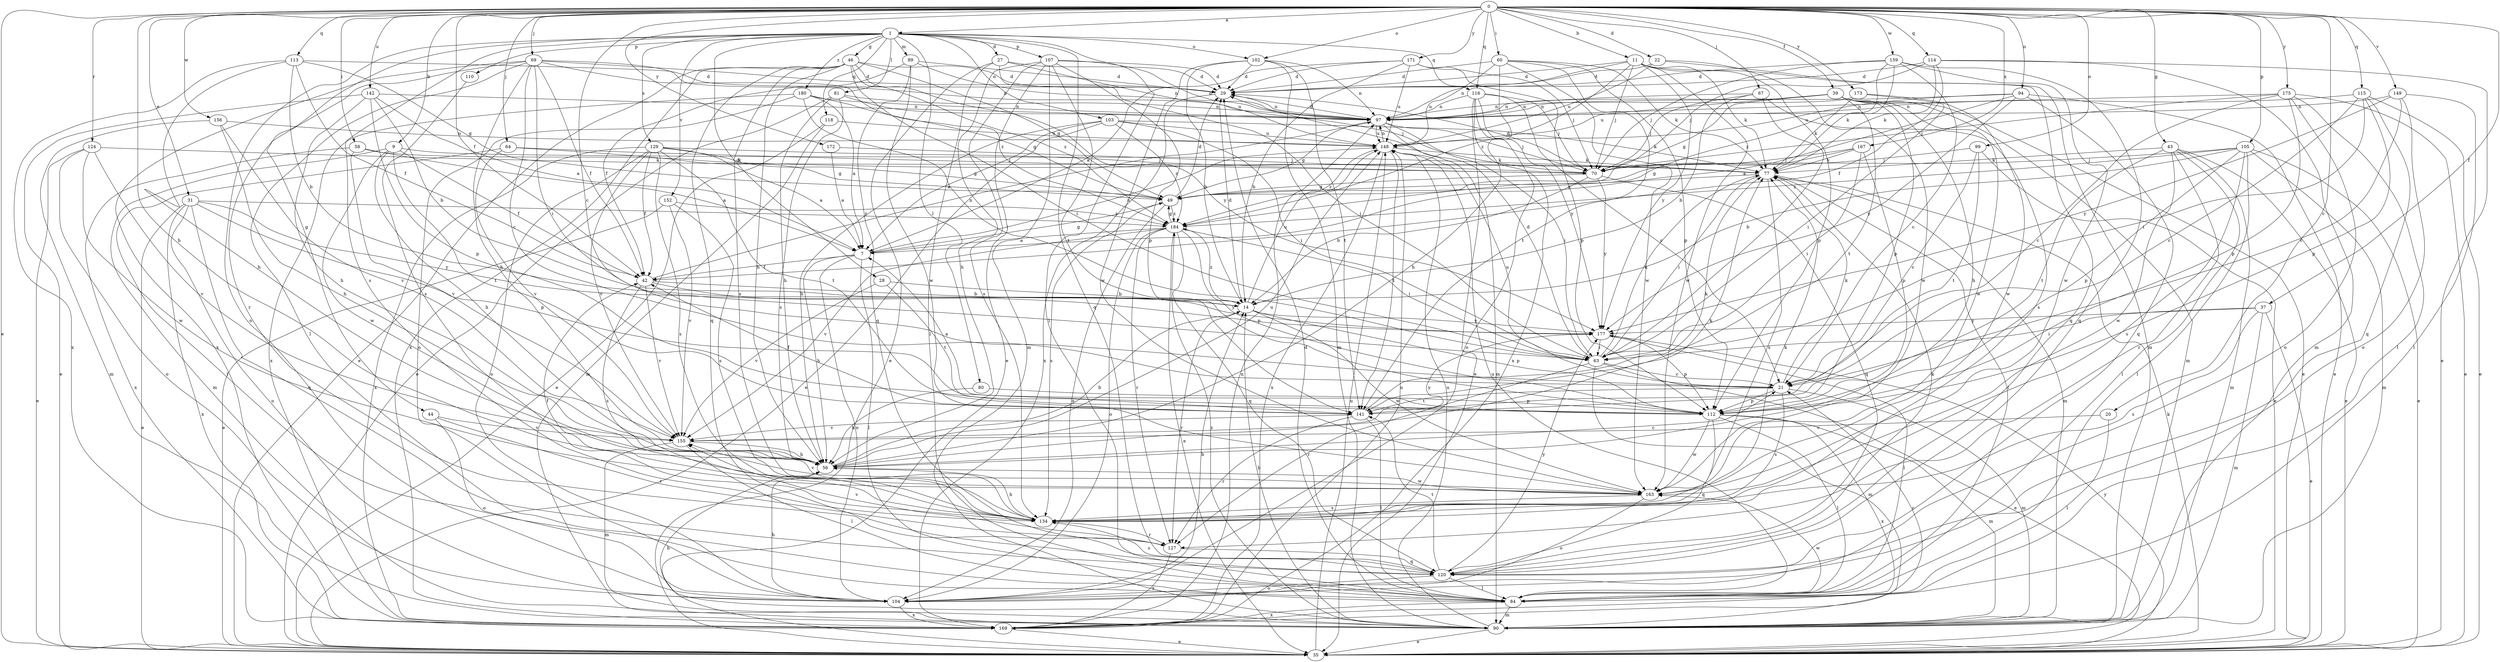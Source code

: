 strict digraph  {
0;
1;
7;
9;
11;
14;
20;
21;
22;
27;
28;
29;
31;
35;
37;
39;
42;
43;
44;
46;
49;
56;
58;
60;
63;
64;
67;
69;
70;
77;
80;
81;
84;
89;
90;
94;
97;
99;
102;
103;
104;
105;
107;
110;
112;
113;
114;
115;
116;
118;
120;
124;
127;
129;
134;
141;
142;
148;
149;
152;
155;
156;
159;
163;
167;
169;
171;
172;
173;
175;
177;
180;
184;
0 -> 1  [label=a];
0 -> 9  [label=b];
0 -> 11  [label=b];
0 -> 20  [label=c];
0 -> 21  [label=c];
0 -> 22  [label=d];
0 -> 31  [label=e];
0 -> 35  [label=e];
0 -> 37  [label=f];
0 -> 39  [label=f];
0 -> 42  [label=f];
0 -> 43  [label=g];
0 -> 56  [label=h];
0 -> 58  [label=i];
0 -> 60  [label=i];
0 -> 64  [label=j];
0 -> 67  [label=j];
0 -> 69  [label=j];
0 -> 94  [label=n];
0 -> 99  [label=o];
0 -> 102  [label=o];
0 -> 105  [label=p];
0 -> 113  [label=q];
0 -> 114  [label=q];
0 -> 115  [label=q];
0 -> 116  [label=q];
0 -> 124  [label=r];
0 -> 142  [label=u];
0 -> 149  [label=v];
0 -> 156  [label=w];
0 -> 159  [label=w];
0 -> 167  [label=x];
0 -> 171  [label=y];
0 -> 172  [label=y];
0 -> 173  [label=y];
0 -> 175  [label=y];
1 -> 27  [label=d];
1 -> 28  [label=d];
1 -> 44  [label=g];
1 -> 46  [label=g];
1 -> 80  [label=l];
1 -> 81  [label=l];
1 -> 84  [label=l];
1 -> 89  [label=m];
1 -> 102  [label=o];
1 -> 103  [label=o];
1 -> 104  [label=o];
1 -> 107  [label=p];
1 -> 110  [label=p];
1 -> 116  [label=q];
1 -> 118  [label=q];
1 -> 120  [label=q];
1 -> 129  [label=s];
1 -> 134  [label=s];
1 -> 152  [label=v];
1 -> 180  [label=z];
7 -> 42  [label=f];
7 -> 49  [label=g];
7 -> 56  [label=h];
7 -> 84  [label=l];
7 -> 104  [label=o];
7 -> 148  [label=u];
9 -> 42  [label=f];
9 -> 56  [label=h];
9 -> 77  [label=k];
9 -> 90  [label=m];
9 -> 141  [label=t];
9 -> 163  [label=w];
11 -> 29  [label=d];
11 -> 70  [label=j];
11 -> 77  [label=k];
11 -> 97  [label=n];
11 -> 112  [label=p];
11 -> 120  [label=q];
11 -> 163  [label=w];
11 -> 177  [label=y];
11 -> 184  [label=z];
14 -> 29  [label=d];
14 -> 112  [label=p];
14 -> 127  [label=r];
14 -> 148  [label=u];
14 -> 163  [label=w];
14 -> 177  [label=y];
14 -> 184  [label=z];
20 -> 84  [label=l];
20 -> 155  [label=v];
21 -> 77  [label=k];
21 -> 90  [label=m];
21 -> 112  [label=p];
21 -> 134  [label=s];
21 -> 141  [label=t];
21 -> 148  [label=u];
22 -> 29  [label=d];
22 -> 90  [label=m];
22 -> 148  [label=u];
22 -> 163  [label=w];
27 -> 29  [label=d];
27 -> 35  [label=e];
27 -> 63  [label=i];
27 -> 84  [label=l];
27 -> 148  [label=u];
28 -> 14  [label=b];
28 -> 141  [label=t];
28 -> 155  [label=v];
29 -> 97  [label=n];
29 -> 169  [label=x];
31 -> 35  [label=e];
31 -> 104  [label=o];
31 -> 112  [label=p];
31 -> 120  [label=q];
31 -> 169  [label=x];
31 -> 177  [label=y];
31 -> 184  [label=z];
35 -> 77  [label=k];
35 -> 148  [label=u];
35 -> 177  [label=y];
37 -> 35  [label=e];
37 -> 63  [label=i];
37 -> 90  [label=m];
37 -> 134  [label=s];
37 -> 177  [label=y];
39 -> 35  [label=e];
39 -> 49  [label=g];
39 -> 56  [label=h];
39 -> 90  [label=m];
39 -> 97  [label=n];
39 -> 112  [label=p];
39 -> 141  [label=t];
39 -> 148  [label=u];
39 -> 163  [label=w];
42 -> 14  [label=b];
42 -> 97  [label=n];
42 -> 134  [label=s];
42 -> 155  [label=v];
42 -> 177  [label=y];
43 -> 35  [label=e];
43 -> 77  [label=k];
43 -> 84  [label=l];
43 -> 90  [label=m];
43 -> 127  [label=r];
43 -> 141  [label=t];
43 -> 163  [label=w];
44 -> 104  [label=o];
44 -> 127  [label=r];
44 -> 155  [label=v];
46 -> 29  [label=d];
46 -> 35  [label=e];
46 -> 49  [label=g];
46 -> 56  [label=h];
46 -> 63  [label=i];
46 -> 120  [label=q];
46 -> 134  [label=s];
46 -> 169  [label=x];
46 -> 177  [label=y];
46 -> 184  [label=z];
49 -> 29  [label=d];
49 -> 104  [label=o];
49 -> 134  [label=s];
49 -> 184  [label=z];
56 -> 14  [label=b];
56 -> 21  [label=c];
56 -> 77  [label=k];
56 -> 148  [label=u];
56 -> 163  [label=w];
58 -> 7  [label=a];
58 -> 77  [label=k];
58 -> 155  [label=v];
58 -> 169  [label=x];
60 -> 29  [label=d];
60 -> 56  [label=h];
60 -> 77  [label=k];
60 -> 112  [label=p];
60 -> 141  [label=t];
60 -> 148  [label=u];
60 -> 163  [label=w];
63 -> 21  [label=c];
63 -> 29  [label=d];
63 -> 35  [label=e];
63 -> 77  [label=k];
63 -> 90  [label=m];
63 -> 127  [label=r];
64 -> 49  [label=g];
64 -> 70  [label=j];
64 -> 84  [label=l];
64 -> 155  [label=v];
67 -> 14  [label=b];
67 -> 63  [label=i];
67 -> 70  [label=j];
67 -> 97  [label=n];
67 -> 134  [label=s];
69 -> 21  [label=c];
69 -> 29  [label=d];
69 -> 42  [label=f];
69 -> 56  [label=h];
69 -> 63  [label=i];
69 -> 84  [label=l];
69 -> 97  [label=n];
69 -> 127  [label=r];
69 -> 169  [label=x];
69 -> 184  [label=z];
70 -> 14  [label=b];
70 -> 29  [label=d];
70 -> 49  [label=g];
70 -> 120  [label=q];
70 -> 177  [label=y];
77 -> 49  [label=g];
77 -> 63  [label=i];
77 -> 84  [label=l];
77 -> 90  [label=m];
77 -> 134  [label=s];
80 -> 56  [label=h];
80 -> 112  [label=p];
81 -> 35  [label=e];
81 -> 56  [label=h];
81 -> 70  [label=j];
81 -> 97  [label=n];
81 -> 134  [label=s];
84 -> 29  [label=d];
84 -> 90  [label=m];
84 -> 148  [label=u];
84 -> 163  [label=w];
84 -> 169  [label=x];
89 -> 29  [label=d];
89 -> 42  [label=f];
89 -> 97  [label=n];
89 -> 120  [label=q];
89 -> 163  [label=w];
90 -> 14  [label=b];
90 -> 35  [label=e];
90 -> 56  [label=h];
90 -> 148  [label=u];
90 -> 184  [label=z];
94 -> 7  [label=a];
94 -> 35  [label=e];
94 -> 97  [label=n];
94 -> 120  [label=q];
94 -> 148  [label=u];
94 -> 177  [label=y];
97 -> 29  [label=d];
97 -> 49  [label=g];
97 -> 63  [label=i];
97 -> 70  [label=j];
97 -> 90  [label=m];
97 -> 148  [label=u];
99 -> 21  [label=c];
99 -> 35  [label=e];
99 -> 70  [label=j];
99 -> 141  [label=t];
102 -> 14  [label=b];
102 -> 29  [label=d];
102 -> 90  [label=m];
102 -> 97  [label=n];
102 -> 141  [label=t];
102 -> 163  [label=w];
103 -> 7  [label=a];
103 -> 35  [label=e];
103 -> 56  [label=h];
103 -> 63  [label=i];
103 -> 77  [label=k];
103 -> 148  [label=u];
103 -> 184  [label=z];
104 -> 14  [label=b];
104 -> 56  [label=h];
104 -> 169  [label=x];
105 -> 14  [label=b];
105 -> 35  [label=e];
105 -> 70  [label=j];
105 -> 84  [label=l];
105 -> 90  [label=m];
105 -> 112  [label=p];
105 -> 134  [label=s];
105 -> 184  [label=z];
107 -> 29  [label=d];
107 -> 35  [label=e];
107 -> 56  [label=h];
107 -> 90  [label=m];
107 -> 97  [label=n];
107 -> 112  [label=p];
107 -> 134  [label=s];
107 -> 141  [label=t];
110 -> 134  [label=s];
112 -> 7  [label=a];
112 -> 84  [label=l];
112 -> 90  [label=m];
112 -> 120  [label=q];
112 -> 163  [label=w];
112 -> 169  [label=x];
113 -> 14  [label=b];
113 -> 29  [label=d];
113 -> 42  [label=f];
113 -> 49  [label=g];
113 -> 56  [label=h];
113 -> 169  [label=x];
114 -> 29  [label=d];
114 -> 35  [label=e];
114 -> 42  [label=f];
114 -> 70  [label=j];
114 -> 77  [label=k];
114 -> 90  [label=m];
115 -> 21  [label=c];
115 -> 35  [label=e];
115 -> 63  [label=i];
115 -> 97  [label=n];
115 -> 112  [label=p];
115 -> 120  [label=q];
116 -> 21  [label=c];
116 -> 35  [label=e];
116 -> 70  [label=j];
116 -> 97  [label=n];
116 -> 104  [label=o];
116 -> 169  [label=x];
116 -> 177  [label=y];
118 -> 35  [label=e];
118 -> 90  [label=m];
118 -> 148  [label=u];
120 -> 77  [label=k];
120 -> 84  [label=l];
120 -> 104  [label=o];
120 -> 134  [label=s];
120 -> 141  [label=t];
120 -> 177  [label=y];
124 -> 35  [label=e];
124 -> 77  [label=k];
124 -> 104  [label=o];
124 -> 155  [label=v];
124 -> 163  [label=w];
127 -> 120  [label=q];
127 -> 155  [label=v];
127 -> 169  [label=x];
129 -> 7  [label=a];
129 -> 42  [label=f];
129 -> 49  [label=g];
129 -> 70  [label=j];
129 -> 104  [label=o];
129 -> 134  [label=s];
129 -> 141  [label=t];
129 -> 155  [label=v];
129 -> 169  [label=x];
134 -> 42  [label=f];
134 -> 56  [label=h];
134 -> 77  [label=k];
134 -> 127  [label=r];
141 -> 42  [label=f];
141 -> 77  [label=k];
141 -> 84  [label=l];
141 -> 127  [label=r];
141 -> 155  [label=v];
142 -> 7  [label=a];
142 -> 14  [label=b];
142 -> 35  [label=e];
142 -> 56  [label=h];
142 -> 97  [label=n];
142 -> 112  [label=p];
148 -> 77  [label=k];
148 -> 97  [label=n];
148 -> 141  [label=t];
148 -> 169  [label=x];
148 -> 184  [label=z];
149 -> 21  [label=c];
149 -> 84  [label=l];
149 -> 97  [label=n];
149 -> 104  [label=o];
149 -> 177  [label=y];
152 -> 35  [label=e];
152 -> 134  [label=s];
152 -> 155  [label=v];
152 -> 184  [label=z];
155 -> 56  [label=h];
155 -> 84  [label=l];
155 -> 90  [label=m];
155 -> 177  [label=y];
156 -> 56  [label=h];
156 -> 90  [label=m];
156 -> 148  [label=u];
156 -> 155  [label=v];
159 -> 21  [label=c];
159 -> 29  [label=d];
159 -> 70  [label=j];
159 -> 77  [label=k];
159 -> 120  [label=q];
159 -> 163  [label=w];
159 -> 184  [label=z];
163 -> 104  [label=o];
163 -> 134  [label=s];
163 -> 155  [label=v];
167 -> 49  [label=g];
167 -> 63  [label=i];
167 -> 70  [label=j];
167 -> 77  [label=k];
167 -> 112  [label=p];
169 -> 21  [label=c];
169 -> 35  [label=e];
169 -> 97  [label=n];
169 -> 148  [label=u];
171 -> 7  [label=a];
171 -> 14  [label=b];
171 -> 29  [label=d];
171 -> 70  [label=j];
171 -> 112  [label=p];
171 -> 148  [label=u];
172 -> 7  [label=a];
172 -> 70  [label=j];
173 -> 63  [label=i];
173 -> 77  [label=k];
173 -> 97  [label=n];
173 -> 163  [label=w];
175 -> 21  [label=c];
175 -> 35  [label=e];
175 -> 70  [label=j];
175 -> 84  [label=l];
175 -> 97  [label=n];
175 -> 104  [label=o];
175 -> 112  [label=p];
177 -> 63  [label=i];
177 -> 84  [label=l];
177 -> 112  [label=p];
180 -> 7  [label=a];
180 -> 49  [label=g];
180 -> 63  [label=i];
180 -> 97  [label=n];
180 -> 104  [label=o];
180 -> 169  [label=x];
184 -> 7  [label=a];
184 -> 35  [label=e];
184 -> 49  [label=g];
184 -> 63  [label=i];
184 -> 104  [label=o];
184 -> 112  [label=p];
184 -> 120  [label=q];
184 -> 127  [label=r];
184 -> 155  [label=v];
}

